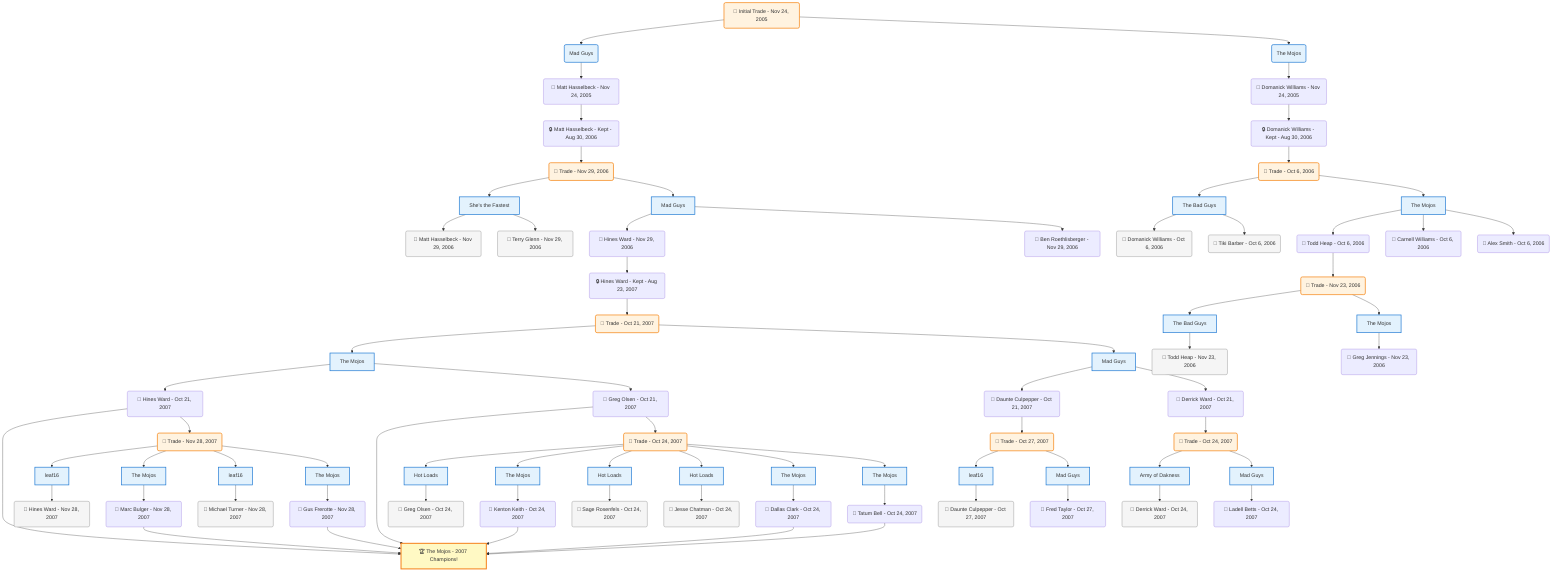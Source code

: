 flowchart TD

    TRADE_MAIN("🔄 Initial Trade - Nov 24, 2005")
    TEAM_1("Mad Guys")
    TEAM_2("The Mojos")
    NODE_9e084c5c-2314-4bb4-9e41-33343f20a9d9("🔄 Matt Hasselbeck - Nov 24, 2005")
    NODE_b888b7e3-dbf0-4fac-958e-aa2585e924e6("🔒 Matt Hasselbeck - Kept - Aug 30, 2006")
    TRADE_06fb8c3a-33af-4b79-ab48-d50c700a376b_3("🔄 Trade - Nov 29, 2006")
    TEAM_4449259f-64af-44fd-9235-1facc0926234_4["She's the Fastest"]
    NODE_ba802b4a-92bf-43a5-ba4e-92405ba533ed("🔄 Matt Hasselbeck - Nov 29, 2006")
    NODE_26eb6b05-5762-4b25-8cba-d62d74e4bc48("🔄 Terry Glenn - Nov 29, 2006")
    TEAM_f5908944-6efd-40eb-af54-6c53004e0e2f_5["Mad Guys"]
    NODE_bdd103d9-e937-4bd8-b04e-546096a292a3("🔄 Hines Ward - Nov 29, 2006")
    NODE_6dc4042b-a2e1-40c6-8e03-38e6cf033431("🔒 Hines Ward - Kept - Aug 23, 2007")
    TRADE_b250236a-2382-4234-a042-2fa84a81b06a_6("🔄 Trade - Oct 21, 2007")
    TEAM_bbe2d0ad-54cf-4c22-be82-b2a5f262a157_7["The Mojos"]
    NODE_a7ed07a6-5420-4b99-8ae3-52ac5f26f613("🔄 Hines Ward - Oct 21, 2007")
    CHAMP_bbe2d0ad-54cf-4c22-be82-b2a5f262a157_2007["🏆 The Mojos - 2007 Champions!"]
    TRADE_3a8d80a6-db8a-4d63-98e8-c495b5e26639_8("🔄 Trade - Nov 28, 2007")
    TEAM_66fb98f4-89a7-45f9-893a-b41d71e6249d_9["leaf16"]
    NODE_91e372ce-59bc-47bb-9e88-cf79be62c936("🔄 Hines Ward - Nov 28, 2007")
    TEAM_bbe2d0ad-54cf-4c22-be82-b2a5f262a157_10["The Mojos"]
    NODE_4103b6d7-a28f-4a7d-8b6a-1ce4f5695239("🔄 Marc Bulger - Nov 28, 2007")
    TEAM_66fb98f4-89a7-45f9-893a-b41d71e6249d_11["leaf16"]
    NODE_d8df4f38-ad56-4192-a87e-5ff6f2166d58("🔄 Michael Turner - Nov 28, 2007")
    TEAM_bbe2d0ad-54cf-4c22-be82-b2a5f262a157_12["The Mojos"]
    NODE_420928ec-cddd-4579-b112-ce77f0f2fd56("🔄 Gus Frerotte - Nov 28, 2007")
    NODE_d004e552-ba1f-4f47-9539-624fc836fe72("🔄 Greg Olsen - Oct 21, 2007")
    TRADE_4662e45f-9e71-47d2-a1be-e6da1eef0dcd_13("🔄 Trade - Oct 24, 2007")
    TEAM_8e9f18ff-62c3-40e8-bb10-32f74cf4ee33_14["Hot Loads"]
    NODE_497e9d5a-3bc9-4ca4-8828-d30851fe786d("🔄 Greg Olsen - Oct 24, 2007")
    TEAM_bbe2d0ad-54cf-4c22-be82-b2a5f262a157_15["The Mojos"]
    NODE_9f96722c-4017-466b-b54a-06f02e9dce4c("🔄 Kenton Keith - Oct 24, 2007")
    TEAM_8e9f18ff-62c3-40e8-bb10-32f74cf4ee33_16["Hot Loads"]
    NODE_64760d7a-a777-4278-be93-a241345552be("🔄 Sage Rosenfels - Oct 24, 2007")
    TEAM_8e9f18ff-62c3-40e8-bb10-32f74cf4ee33_17["Hot Loads"]
    NODE_5274181a-578e-429d-bb83-a2e156caf6c0("🔄 Jesse Chatman - Oct 24, 2007")
    TEAM_bbe2d0ad-54cf-4c22-be82-b2a5f262a157_18["The Mojos"]
    NODE_f6a179a1-e026-484d-9015-d45f15d3b914("🔄 Dallas Clark - Oct 24, 2007")
    TEAM_bbe2d0ad-54cf-4c22-be82-b2a5f262a157_19["The Mojos"]
    NODE_93b976f1-2eb9-42ae-b4b7-f0e7eab777f9("🔄 Tatum Bell - Oct 24, 2007")
    TEAM_f5908944-6efd-40eb-af54-6c53004e0e2f_20["Mad Guys"]
    NODE_cff5655f-ac9d-487f-8ed1-92e3214e7365("🔄 Daunte Culpepper - Oct 21, 2007")
    TRADE_d82814c6-efe8-490e-b050-0827437467f5_21("🔄 Trade - Oct 27, 2007")
    TEAM_66fb98f4-89a7-45f9-893a-b41d71e6249d_22["leaf16"]
    NODE_40344948-41af-46d8-aa96-162bd5375742("🔄 Daunte Culpepper - Oct 27, 2007")
    TEAM_f5908944-6efd-40eb-af54-6c53004e0e2f_23["Mad Guys"]
    NODE_7c19adeb-a389-46dd-b0ce-fd57c985fe12("🔄 Fred Taylor - Oct 27, 2007")
    NODE_81120f5b-22bd-47e9-ab35-f04a90bb4058("🔄 Derrick Ward - Oct 21, 2007")
    TRADE_25353955-008c-4061-a94f-c2f38bd5f009_24("🔄 Trade - Oct 24, 2007")
    TEAM_40f7599b-e68f-4bf4-9553-bf7e10924635_25["Army of Dakness"]
    NODE_1a6c2671-f892-47bc-a02b-48de9fec7422("🔄 Derrick Ward - Oct 24, 2007")
    TEAM_f5908944-6efd-40eb-af54-6c53004e0e2f_26["Mad Guys"]
    NODE_1b4d153f-f93c-4472-8458-b95431e8694e("🔄 Ladell Betts - Oct 24, 2007")
    NODE_58f26ffa-7c76-48c0-a511-e4ad4db00d53("🔄 Ben Roethlisberger - Nov 29, 2006")
    NODE_b801c8b6-68b5-43e1-b684-d322abd4f0df("🔄 Domanick Williams - Nov 24, 2005")
    NODE_4d8ba96f-4d06-47e5-a943-dc683692b644("🔒 Domanick Williams - Kept - Aug 30, 2006")
    TRADE_0dbfafdb-2985-4837-abb6-429b8ad3f91c_27("🔄 Trade - Oct 6, 2006")
    TEAM_b2220d1a-ff75-4622-9757-09978901110f_28["The Bad Guys"]
    NODE_1ca513a3-4529-474d-bb11-75329be4fb57("🔄 Domanick Williams - Oct 6, 2006")
    NODE_16596f91-3ff7-4052-9a5d-c2706e97e8d2("🔄 Tiki Barber - Oct 6, 2006")
    TEAM_bbe2d0ad-54cf-4c22-be82-b2a5f262a157_29["The Mojos"]
    NODE_33f474a2-05ff-42fa-9c12-a8e4886a1beb("🔄 Todd Heap - Oct 6, 2006")
    TRADE_b1259762-0dc2-4aee-875c-ec8fc2f157d6_30("🔄 Trade - Nov 23, 2006")
    TEAM_b2220d1a-ff75-4622-9757-09978901110f_31["The Bad Guys"]
    NODE_bfd07014-2cd3-4af7-a9c3-dbb78d75c36a("🔄 Todd Heap - Nov 23, 2006")
    TEAM_bbe2d0ad-54cf-4c22-be82-b2a5f262a157_32["The Mojos"]
    NODE_93f6e619-6b9a-4a3d-8c53-dd7dccabd943("🔄 Greg Jennings - Nov 23, 2006")
    NODE_2fb38eab-3f9b-4adf-9ca6-ad8d6f4a428f("🔄 Carnell Williams - Oct 6, 2006")
    NODE_684c2bfd-9996-4e0c-b7c8-fb86669287aa("🔄 Alex Smith - Oct 6, 2006")

    TRADE_MAIN --> TEAM_1
    TRADE_MAIN --> TEAM_2
    TEAM_1 --> NODE_9e084c5c-2314-4bb4-9e41-33343f20a9d9
    NODE_9e084c5c-2314-4bb4-9e41-33343f20a9d9 --> NODE_b888b7e3-dbf0-4fac-958e-aa2585e924e6
    NODE_b888b7e3-dbf0-4fac-958e-aa2585e924e6 --> TRADE_06fb8c3a-33af-4b79-ab48-d50c700a376b_3
    TRADE_06fb8c3a-33af-4b79-ab48-d50c700a376b_3 --> TEAM_4449259f-64af-44fd-9235-1facc0926234_4
    TEAM_4449259f-64af-44fd-9235-1facc0926234_4 --> NODE_ba802b4a-92bf-43a5-ba4e-92405ba533ed
    TEAM_4449259f-64af-44fd-9235-1facc0926234_4 --> NODE_26eb6b05-5762-4b25-8cba-d62d74e4bc48
    TRADE_06fb8c3a-33af-4b79-ab48-d50c700a376b_3 --> TEAM_f5908944-6efd-40eb-af54-6c53004e0e2f_5
    TEAM_f5908944-6efd-40eb-af54-6c53004e0e2f_5 --> NODE_bdd103d9-e937-4bd8-b04e-546096a292a3
    NODE_bdd103d9-e937-4bd8-b04e-546096a292a3 --> NODE_6dc4042b-a2e1-40c6-8e03-38e6cf033431
    NODE_6dc4042b-a2e1-40c6-8e03-38e6cf033431 --> TRADE_b250236a-2382-4234-a042-2fa84a81b06a_6
    TRADE_b250236a-2382-4234-a042-2fa84a81b06a_6 --> TEAM_bbe2d0ad-54cf-4c22-be82-b2a5f262a157_7
    TEAM_bbe2d0ad-54cf-4c22-be82-b2a5f262a157_7 --> NODE_a7ed07a6-5420-4b99-8ae3-52ac5f26f613
    NODE_a7ed07a6-5420-4b99-8ae3-52ac5f26f613 --> CHAMP_bbe2d0ad-54cf-4c22-be82-b2a5f262a157_2007
    NODE_a7ed07a6-5420-4b99-8ae3-52ac5f26f613 --> TRADE_3a8d80a6-db8a-4d63-98e8-c495b5e26639_8
    TRADE_3a8d80a6-db8a-4d63-98e8-c495b5e26639_8 --> TEAM_66fb98f4-89a7-45f9-893a-b41d71e6249d_9
    TEAM_66fb98f4-89a7-45f9-893a-b41d71e6249d_9 --> NODE_91e372ce-59bc-47bb-9e88-cf79be62c936
    TRADE_3a8d80a6-db8a-4d63-98e8-c495b5e26639_8 --> TEAM_bbe2d0ad-54cf-4c22-be82-b2a5f262a157_10
    TEAM_bbe2d0ad-54cf-4c22-be82-b2a5f262a157_10 --> NODE_4103b6d7-a28f-4a7d-8b6a-1ce4f5695239
    NODE_4103b6d7-a28f-4a7d-8b6a-1ce4f5695239 --> CHAMP_bbe2d0ad-54cf-4c22-be82-b2a5f262a157_2007
    TRADE_3a8d80a6-db8a-4d63-98e8-c495b5e26639_8 --> TEAM_66fb98f4-89a7-45f9-893a-b41d71e6249d_11
    TEAM_66fb98f4-89a7-45f9-893a-b41d71e6249d_11 --> NODE_d8df4f38-ad56-4192-a87e-5ff6f2166d58
    TRADE_3a8d80a6-db8a-4d63-98e8-c495b5e26639_8 --> TEAM_bbe2d0ad-54cf-4c22-be82-b2a5f262a157_12
    TEAM_bbe2d0ad-54cf-4c22-be82-b2a5f262a157_12 --> NODE_420928ec-cddd-4579-b112-ce77f0f2fd56
    NODE_420928ec-cddd-4579-b112-ce77f0f2fd56 --> CHAMP_bbe2d0ad-54cf-4c22-be82-b2a5f262a157_2007
    TEAM_bbe2d0ad-54cf-4c22-be82-b2a5f262a157_7 --> NODE_d004e552-ba1f-4f47-9539-624fc836fe72
    NODE_d004e552-ba1f-4f47-9539-624fc836fe72 --> CHAMP_bbe2d0ad-54cf-4c22-be82-b2a5f262a157_2007
    NODE_d004e552-ba1f-4f47-9539-624fc836fe72 --> TRADE_4662e45f-9e71-47d2-a1be-e6da1eef0dcd_13
    TRADE_4662e45f-9e71-47d2-a1be-e6da1eef0dcd_13 --> TEAM_8e9f18ff-62c3-40e8-bb10-32f74cf4ee33_14
    TEAM_8e9f18ff-62c3-40e8-bb10-32f74cf4ee33_14 --> NODE_497e9d5a-3bc9-4ca4-8828-d30851fe786d
    TRADE_4662e45f-9e71-47d2-a1be-e6da1eef0dcd_13 --> TEAM_bbe2d0ad-54cf-4c22-be82-b2a5f262a157_15
    TEAM_bbe2d0ad-54cf-4c22-be82-b2a5f262a157_15 --> NODE_9f96722c-4017-466b-b54a-06f02e9dce4c
    NODE_9f96722c-4017-466b-b54a-06f02e9dce4c --> CHAMP_bbe2d0ad-54cf-4c22-be82-b2a5f262a157_2007
    TRADE_4662e45f-9e71-47d2-a1be-e6da1eef0dcd_13 --> TEAM_8e9f18ff-62c3-40e8-bb10-32f74cf4ee33_16
    TEAM_8e9f18ff-62c3-40e8-bb10-32f74cf4ee33_16 --> NODE_64760d7a-a777-4278-be93-a241345552be
    TRADE_4662e45f-9e71-47d2-a1be-e6da1eef0dcd_13 --> TEAM_8e9f18ff-62c3-40e8-bb10-32f74cf4ee33_17
    TEAM_8e9f18ff-62c3-40e8-bb10-32f74cf4ee33_17 --> NODE_5274181a-578e-429d-bb83-a2e156caf6c0
    TRADE_4662e45f-9e71-47d2-a1be-e6da1eef0dcd_13 --> TEAM_bbe2d0ad-54cf-4c22-be82-b2a5f262a157_18
    TEAM_bbe2d0ad-54cf-4c22-be82-b2a5f262a157_18 --> NODE_f6a179a1-e026-484d-9015-d45f15d3b914
    NODE_f6a179a1-e026-484d-9015-d45f15d3b914 --> CHAMP_bbe2d0ad-54cf-4c22-be82-b2a5f262a157_2007
    TRADE_4662e45f-9e71-47d2-a1be-e6da1eef0dcd_13 --> TEAM_bbe2d0ad-54cf-4c22-be82-b2a5f262a157_19
    TEAM_bbe2d0ad-54cf-4c22-be82-b2a5f262a157_19 --> NODE_93b976f1-2eb9-42ae-b4b7-f0e7eab777f9
    NODE_93b976f1-2eb9-42ae-b4b7-f0e7eab777f9 --> CHAMP_bbe2d0ad-54cf-4c22-be82-b2a5f262a157_2007
    TRADE_b250236a-2382-4234-a042-2fa84a81b06a_6 --> TEAM_f5908944-6efd-40eb-af54-6c53004e0e2f_20
    TEAM_f5908944-6efd-40eb-af54-6c53004e0e2f_20 --> NODE_cff5655f-ac9d-487f-8ed1-92e3214e7365
    NODE_cff5655f-ac9d-487f-8ed1-92e3214e7365 --> TRADE_d82814c6-efe8-490e-b050-0827437467f5_21
    TRADE_d82814c6-efe8-490e-b050-0827437467f5_21 --> TEAM_66fb98f4-89a7-45f9-893a-b41d71e6249d_22
    TEAM_66fb98f4-89a7-45f9-893a-b41d71e6249d_22 --> NODE_40344948-41af-46d8-aa96-162bd5375742
    TRADE_d82814c6-efe8-490e-b050-0827437467f5_21 --> TEAM_f5908944-6efd-40eb-af54-6c53004e0e2f_23
    TEAM_f5908944-6efd-40eb-af54-6c53004e0e2f_23 --> NODE_7c19adeb-a389-46dd-b0ce-fd57c985fe12
    TEAM_f5908944-6efd-40eb-af54-6c53004e0e2f_20 --> NODE_81120f5b-22bd-47e9-ab35-f04a90bb4058
    NODE_81120f5b-22bd-47e9-ab35-f04a90bb4058 --> TRADE_25353955-008c-4061-a94f-c2f38bd5f009_24
    TRADE_25353955-008c-4061-a94f-c2f38bd5f009_24 --> TEAM_40f7599b-e68f-4bf4-9553-bf7e10924635_25
    TEAM_40f7599b-e68f-4bf4-9553-bf7e10924635_25 --> NODE_1a6c2671-f892-47bc-a02b-48de9fec7422
    TRADE_25353955-008c-4061-a94f-c2f38bd5f009_24 --> TEAM_f5908944-6efd-40eb-af54-6c53004e0e2f_26
    TEAM_f5908944-6efd-40eb-af54-6c53004e0e2f_26 --> NODE_1b4d153f-f93c-4472-8458-b95431e8694e
    TEAM_f5908944-6efd-40eb-af54-6c53004e0e2f_5 --> NODE_58f26ffa-7c76-48c0-a511-e4ad4db00d53
    TEAM_2 --> NODE_b801c8b6-68b5-43e1-b684-d322abd4f0df
    NODE_b801c8b6-68b5-43e1-b684-d322abd4f0df --> NODE_4d8ba96f-4d06-47e5-a943-dc683692b644
    NODE_4d8ba96f-4d06-47e5-a943-dc683692b644 --> TRADE_0dbfafdb-2985-4837-abb6-429b8ad3f91c_27
    TRADE_0dbfafdb-2985-4837-abb6-429b8ad3f91c_27 --> TEAM_b2220d1a-ff75-4622-9757-09978901110f_28
    TEAM_b2220d1a-ff75-4622-9757-09978901110f_28 --> NODE_1ca513a3-4529-474d-bb11-75329be4fb57
    TEAM_b2220d1a-ff75-4622-9757-09978901110f_28 --> NODE_16596f91-3ff7-4052-9a5d-c2706e97e8d2
    TRADE_0dbfafdb-2985-4837-abb6-429b8ad3f91c_27 --> TEAM_bbe2d0ad-54cf-4c22-be82-b2a5f262a157_29
    TEAM_bbe2d0ad-54cf-4c22-be82-b2a5f262a157_29 --> NODE_33f474a2-05ff-42fa-9c12-a8e4886a1beb
    NODE_33f474a2-05ff-42fa-9c12-a8e4886a1beb --> TRADE_b1259762-0dc2-4aee-875c-ec8fc2f157d6_30
    TRADE_b1259762-0dc2-4aee-875c-ec8fc2f157d6_30 --> TEAM_b2220d1a-ff75-4622-9757-09978901110f_31
    TEAM_b2220d1a-ff75-4622-9757-09978901110f_31 --> NODE_bfd07014-2cd3-4af7-a9c3-dbb78d75c36a
    TRADE_b1259762-0dc2-4aee-875c-ec8fc2f157d6_30 --> TEAM_bbe2d0ad-54cf-4c22-be82-b2a5f262a157_32
    TEAM_bbe2d0ad-54cf-4c22-be82-b2a5f262a157_32 --> NODE_93f6e619-6b9a-4a3d-8c53-dd7dccabd943
    TEAM_bbe2d0ad-54cf-4c22-be82-b2a5f262a157_29 --> NODE_2fb38eab-3f9b-4adf-9ca6-ad8d6f4a428f
    TEAM_bbe2d0ad-54cf-4c22-be82-b2a5f262a157_29 --> NODE_684c2bfd-9996-4e0c-b7c8-fb86669287aa

    %% Node styling
    classDef teamNode fill:#e3f2fd,stroke:#1976d2,stroke-width:2px
    classDef tradeNode fill:#fff3e0,stroke:#f57c00,stroke-width:2px
    classDef playerNode fill:#f3e5f5,stroke:#7b1fa2,stroke-width:1px
    classDef nonRootPlayerNode fill:#f5f5f5,stroke:#757575,stroke-width:1px
    classDef endNode fill:#ffebee,stroke:#c62828,stroke-width:2px
    classDef waiverNode fill:#e8f5e8,stroke:#388e3c,stroke-width:2px
    classDef championshipNode fill:#fff9c4,stroke:#f57f17,stroke-width:3px

    class TEAM_1,TEAM_2,TEAM_4449259f-64af-44fd-9235-1facc0926234_4,TEAM_f5908944-6efd-40eb-af54-6c53004e0e2f_5,TEAM_bbe2d0ad-54cf-4c22-be82-b2a5f262a157_7,TEAM_66fb98f4-89a7-45f9-893a-b41d71e6249d_9,TEAM_bbe2d0ad-54cf-4c22-be82-b2a5f262a157_10,TEAM_66fb98f4-89a7-45f9-893a-b41d71e6249d_11,TEAM_bbe2d0ad-54cf-4c22-be82-b2a5f262a157_12,TEAM_8e9f18ff-62c3-40e8-bb10-32f74cf4ee33_14,TEAM_bbe2d0ad-54cf-4c22-be82-b2a5f262a157_15,TEAM_8e9f18ff-62c3-40e8-bb10-32f74cf4ee33_16,TEAM_8e9f18ff-62c3-40e8-bb10-32f74cf4ee33_17,TEAM_bbe2d0ad-54cf-4c22-be82-b2a5f262a157_18,TEAM_bbe2d0ad-54cf-4c22-be82-b2a5f262a157_19,TEAM_f5908944-6efd-40eb-af54-6c53004e0e2f_20,TEAM_66fb98f4-89a7-45f9-893a-b41d71e6249d_22,TEAM_f5908944-6efd-40eb-af54-6c53004e0e2f_23,TEAM_40f7599b-e68f-4bf4-9553-bf7e10924635_25,TEAM_f5908944-6efd-40eb-af54-6c53004e0e2f_26,TEAM_b2220d1a-ff75-4622-9757-09978901110f_28,TEAM_bbe2d0ad-54cf-4c22-be82-b2a5f262a157_29,TEAM_b2220d1a-ff75-4622-9757-09978901110f_31,TEAM_bbe2d0ad-54cf-4c22-be82-b2a5f262a157_32 teamNode
    class CHAMP_bbe2d0ad-54cf-4c22-be82-b2a5f262a157_2007 championshipNode
    class NODE_ba802b4a-92bf-43a5-ba4e-92405ba533ed,NODE_26eb6b05-5762-4b25-8cba-d62d74e4bc48,NODE_91e372ce-59bc-47bb-9e88-cf79be62c936,NODE_d8df4f38-ad56-4192-a87e-5ff6f2166d58,NODE_497e9d5a-3bc9-4ca4-8828-d30851fe786d,NODE_64760d7a-a777-4278-be93-a241345552be,NODE_5274181a-578e-429d-bb83-a2e156caf6c0,NODE_40344948-41af-46d8-aa96-162bd5375742,NODE_1a6c2671-f892-47bc-a02b-48de9fec7422,NODE_1ca513a3-4529-474d-bb11-75329be4fb57,NODE_16596f91-3ff7-4052-9a5d-c2706e97e8d2,NODE_bfd07014-2cd3-4af7-a9c3-dbb78d75c36a nonRootPlayerNode
    class TRADE_MAIN,TRADE_06fb8c3a-33af-4b79-ab48-d50c700a376b_3,TRADE_b250236a-2382-4234-a042-2fa84a81b06a_6,TRADE_3a8d80a6-db8a-4d63-98e8-c495b5e26639_8,TRADE_4662e45f-9e71-47d2-a1be-e6da1eef0dcd_13,TRADE_d82814c6-efe8-490e-b050-0827437467f5_21,TRADE_25353955-008c-4061-a94f-c2f38bd5f009_24,TRADE_0dbfafdb-2985-4837-abb6-429b8ad3f91c_27,TRADE_b1259762-0dc2-4aee-875c-ec8fc2f157d6_30 tradeNode